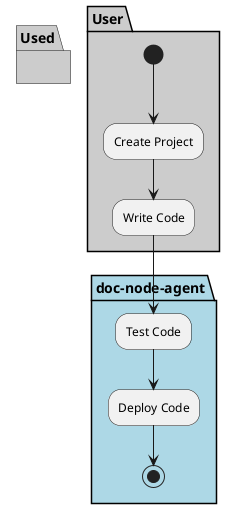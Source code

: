 @startuml

partition "doc-node-agent" {

}

partition User  #cccccc {
  (*) --> "Create Project"
  --> "Write Code"
}

partition "doc-node-agent" #lightblue {
  "Write Code" --> "Test Code"
  "Test Code" --> "Deploy Code"
  "Deploy Code" --> (*)
}

partition Used  #cccccc {
}
@enduml
